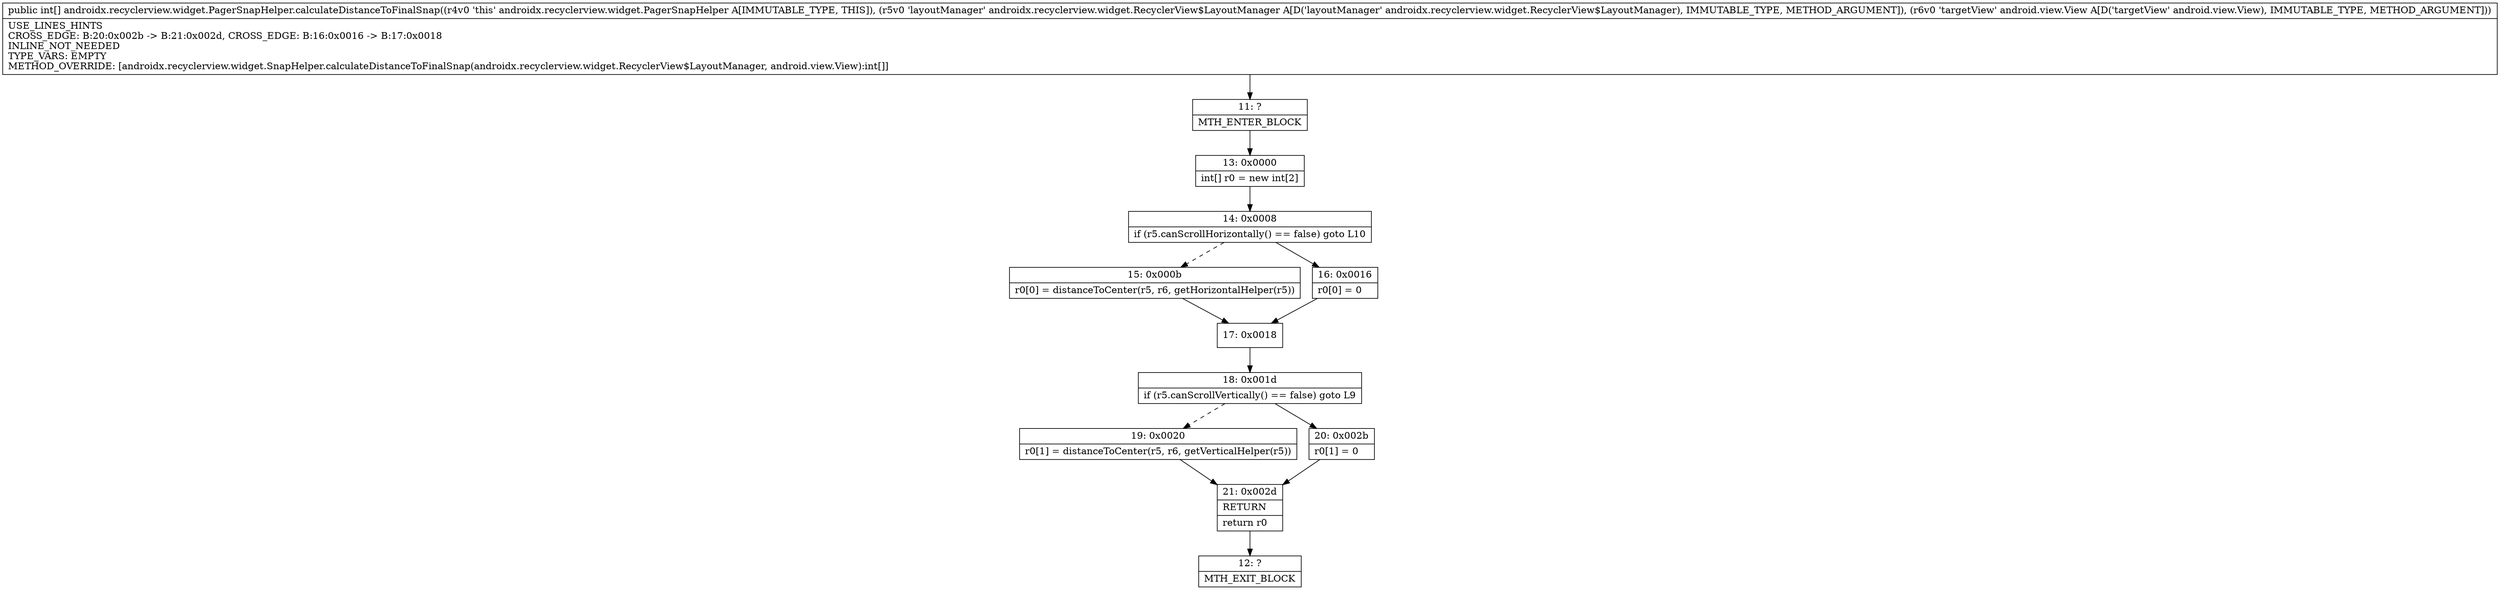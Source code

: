 digraph "CFG forandroidx.recyclerview.widget.PagerSnapHelper.calculateDistanceToFinalSnap(Landroidx\/recyclerview\/widget\/RecyclerView$LayoutManager;Landroid\/view\/View;)[I" {
Node_11 [shape=record,label="{11\:\ ?|MTH_ENTER_BLOCK\l}"];
Node_13 [shape=record,label="{13\:\ 0x0000|int[] r0 = new int[2]\l}"];
Node_14 [shape=record,label="{14\:\ 0x0008|if (r5.canScrollHorizontally() == false) goto L10\l}"];
Node_15 [shape=record,label="{15\:\ 0x000b|r0[0] = distanceToCenter(r5, r6, getHorizontalHelper(r5))\l}"];
Node_17 [shape=record,label="{17\:\ 0x0018}"];
Node_18 [shape=record,label="{18\:\ 0x001d|if (r5.canScrollVertically() == false) goto L9\l}"];
Node_19 [shape=record,label="{19\:\ 0x0020|r0[1] = distanceToCenter(r5, r6, getVerticalHelper(r5))\l}"];
Node_21 [shape=record,label="{21\:\ 0x002d|RETURN\l|return r0\l}"];
Node_12 [shape=record,label="{12\:\ ?|MTH_EXIT_BLOCK\l}"];
Node_20 [shape=record,label="{20\:\ 0x002b|r0[1] = 0\l}"];
Node_16 [shape=record,label="{16\:\ 0x0016|r0[0] = 0\l}"];
MethodNode[shape=record,label="{public int[] androidx.recyclerview.widget.PagerSnapHelper.calculateDistanceToFinalSnap((r4v0 'this' androidx.recyclerview.widget.PagerSnapHelper A[IMMUTABLE_TYPE, THIS]), (r5v0 'layoutManager' androidx.recyclerview.widget.RecyclerView$LayoutManager A[D('layoutManager' androidx.recyclerview.widget.RecyclerView$LayoutManager), IMMUTABLE_TYPE, METHOD_ARGUMENT]), (r6v0 'targetView' android.view.View A[D('targetView' android.view.View), IMMUTABLE_TYPE, METHOD_ARGUMENT]))  | USE_LINES_HINTS\lCROSS_EDGE: B:20:0x002b \-\> B:21:0x002d, CROSS_EDGE: B:16:0x0016 \-\> B:17:0x0018\lINLINE_NOT_NEEDED\lTYPE_VARS: EMPTY\lMETHOD_OVERRIDE: [androidx.recyclerview.widget.SnapHelper.calculateDistanceToFinalSnap(androidx.recyclerview.widget.RecyclerView$LayoutManager, android.view.View):int[]]\l}"];
MethodNode -> Node_11;Node_11 -> Node_13;
Node_13 -> Node_14;
Node_14 -> Node_15[style=dashed];
Node_14 -> Node_16;
Node_15 -> Node_17;
Node_17 -> Node_18;
Node_18 -> Node_19[style=dashed];
Node_18 -> Node_20;
Node_19 -> Node_21;
Node_21 -> Node_12;
Node_20 -> Node_21;
Node_16 -> Node_17;
}

